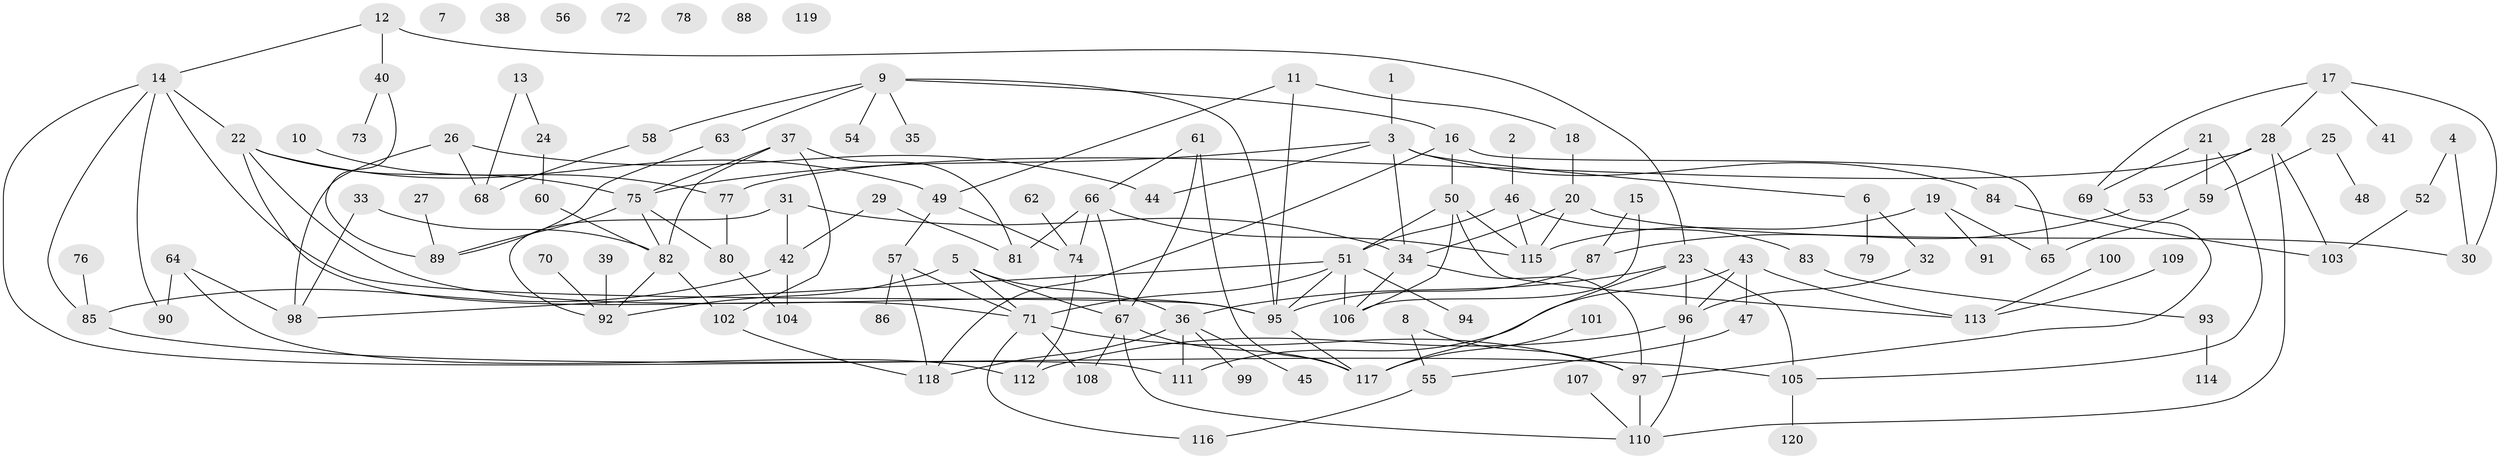 // Generated by graph-tools (version 1.1) at 2025/00/03/09/25 03:00:43]
// undirected, 120 vertices, 170 edges
graph export_dot {
graph [start="1"]
  node [color=gray90,style=filled];
  1;
  2;
  3;
  4;
  5;
  6;
  7;
  8;
  9;
  10;
  11;
  12;
  13;
  14;
  15;
  16;
  17;
  18;
  19;
  20;
  21;
  22;
  23;
  24;
  25;
  26;
  27;
  28;
  29;
  30;
  31;
  32;
  33;
  34;
  35;
  36;
  37;
  38;
  39;
  40;
  41;
  42;
  43;
  44;
  45;
  46;
  47;
  48;
  49;
  50;
  51;
  52;
  53;
  54;
  55;
  56;
  57;
  58;
  59;
  60;
  61;
  62;
  63;
  64;
  65;
  66;
  67;
  68;
  69;
  70;
  71;
  72;
  73;
  74;
  75;
  76;
  77;
  78;
  79;
  80;
  81;
  82;
  83;
  84;
  85;
  86;
  87;
  88;
  89;
  90;
  91;
  92;
  93;
  94;
  95;
  96;
  97;
  98;
  99;
  100;
  101;
  102;
  103;
  104;
  105;
  106;
  107;
  108;
  109;
  110;
  111;
  112;
  113;
  114;
  115;
  116;
  117;
  118;
  119;
  120;
  1 -- 3;
  2 -- 46;
  3 -- 6;
  3 -- 34;
  3 -- 44;
  3 -- 75;
  3 -- 84;
  4 -- 30;
  4 -- 52;
  5 -- 36;
  5 -- 67;
  5 -- 71;
  5 -- 92;
  6 -- 32;
  6 -- 79;
  8 -- 55;
  8 -- 97;
  9 -- 16;
  9 -- 35;
  9 -- 54;
  9 -- 58;
  9 -- 63;
  9 -- 95;
  10 -- 77;
  11 -- 18;
  11 -- 49;
  11 -- 95;
  12 -- 14;
  12 -- 23;
  12 -- 40;
  13 -- 24;
  13 -- 68;
  14 -- 22;
  14 -- 85;
  14 -- 90;
  14 -- 95;
  14 -- 111;
  15 -- 87;
  15 -- 106;
  16 -- 50;
  16 -- 65;
  16 -- 118;
  17 -- 28;
  17 -- 30;
  17 -- 41;
  17 -- 69;
  18 -- 20;
  19 -- 65;
  19 -- 91;
  19 -- 115;
  20 -- 30;
  20 -- 34;
  20 -- 115;
  21 -- 59;
  21 -- 69;
  21 -- 105;
  22 -- 49;
  22 -- 71;
  22 -- 75;
  22 -- 95;
  23 -- 36;
  23 -- 96;
  23 -- 105;
  23 -- 117;
  24 -- 60;
  25 -- 48;
  25 -- 59;
  26 -- 44;
  26 -- 68;
  26 -- 98;
  27 -- 89;
  28 -- 53;
  28 -- 77;
  28 -- 103;
  28 -- 110;
  29 -- 42;
  29 -- 81;
  31 -- 34;
  31 -- 42;
  31 -- 92;
  32 -- 96;
  33 -- 82;
  33 -- 98;
  34 -- 97;
  34 -- 106;
  36 -- 45;
  36 -- 99;
  36 -- 111;
  36 -- 118;
  37 -- 75;
  37 -- 81;
  37 -- 82;
  37 -- 102;
  39 -- 92;
  40 -- 73;
  40 -- 89;
  42 -- 85;
  42 -- 104;
  43 -- 47;
  43 -- 96;
  43 -- 111;
  43 -- 113;
  46 -- 51;
  46 -- 83;
  46 -- 115;
  47 -- 55;
  49 -- 57;
  49 -- 74;
  50 -- 51;
  50 -- 106;
  50 -- 113;
  50 -- 115;
  51 -- 71;
  51 -- 94;
  51 -- 95;
  51 -- 98;
  51 -- 106;
  52 -- 103;
  53 -- 87;
  55 -- 116;
  57 -- 71;
  57 -- 86;
  57 -- 118;
  58 -- 68;
  59 -- 65;
  60 -- 82;
  61 -- 66;
  61 -- 67;
  61 -- 117;
  62 -- 74;
  63 -- 89;
  64 -- 90;
  64 -- 98;
  64 -- 112;
  66 -- 67;
  66 -- 74;
  66 -- 81;
  66 -- 115;
  67 -- 108;
  67 -- 110;
  67 -- 117;
  69 -- 97;
  70 -- 92;
  71 -- 97;
  71 -- 108;
  71 -- 116;
  74 -- 112;
  75 -- 80;
  75 -- 82;
  75 -- 89;
  76 -- 85;
  77 -- 80;
  80 -- 104;
  82 -- 92;
  82 -- 102;
  83 -- 93;
  84 -- 103;
  85 -- 105;
  87 -- 95;
  93 -- 114;
  95 -- 117;
  96 -- 110;
  96 -- 112;
  97 -- 110;
  100 -- 113;
  101 -- 117;
  102 -- 118;
  105 -- 120;
  107 -- 110;
  109 -- 113;
}
